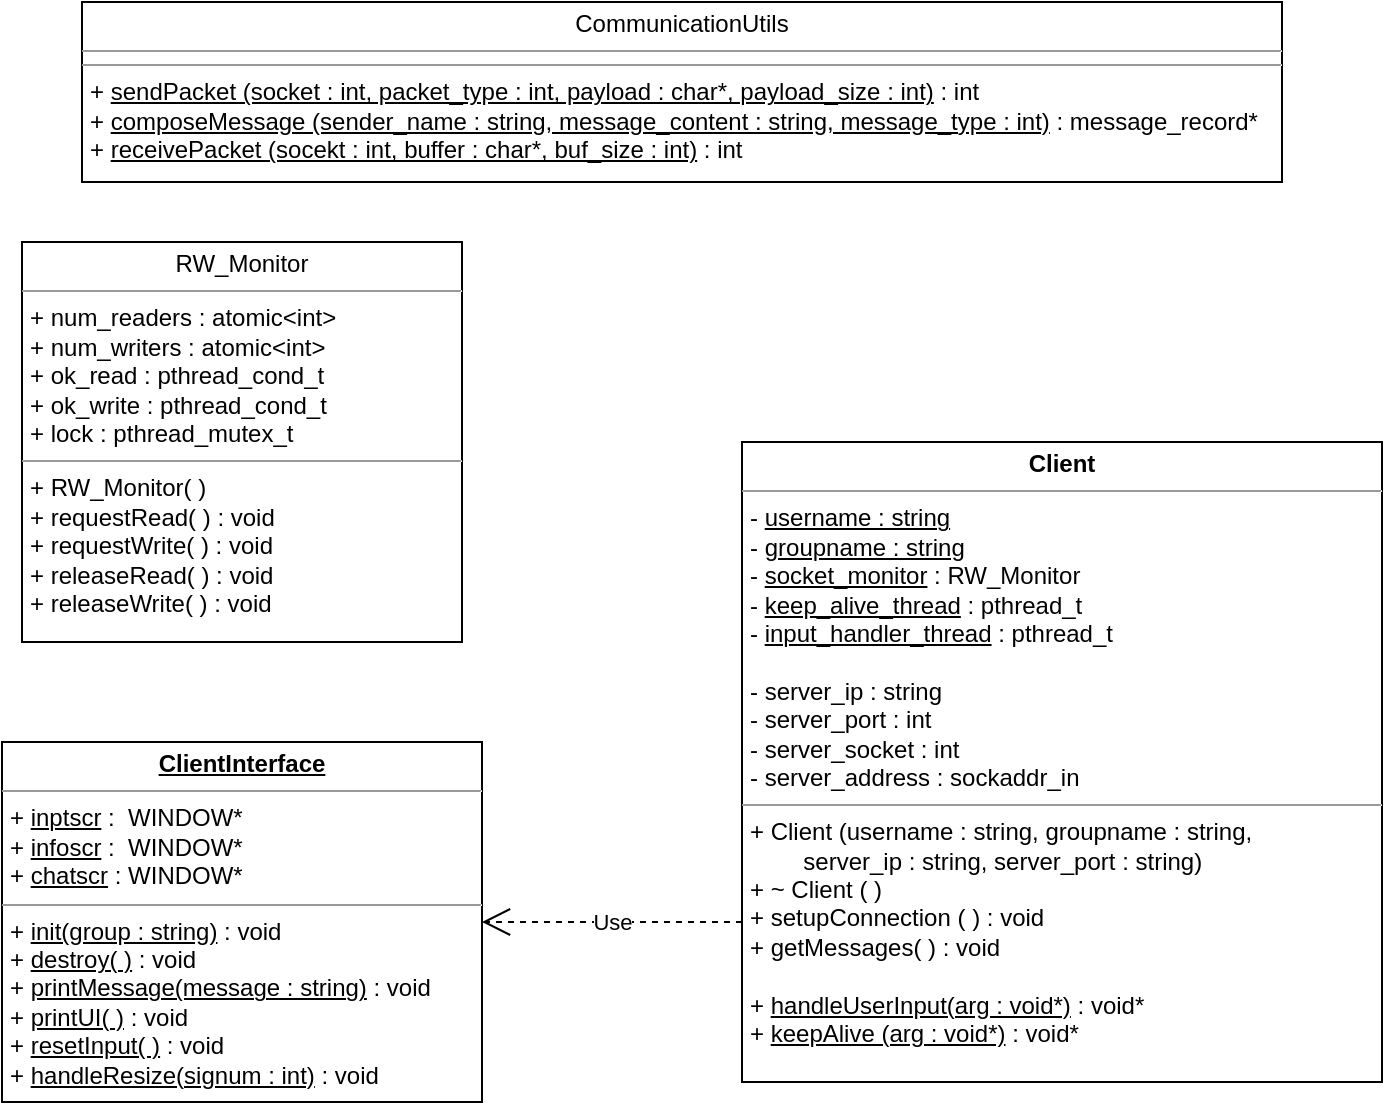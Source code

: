 <mxfile version="13.7.6"><diagram id="eH9LNO5lmYN_NjLmf3lF" name="Page-1"><mxGraphModel dx="1994" dy="663" grid="1" gridSize="10" guides="1" tooltips="1" connect="1" arrows="1" fold="1" page="1" pageScale="1" pageWidth="850" pageHeight="1100" math="0" shadow="0"><root><mxCell id="0"/><mxCell id="1" parent="0"/><mxCell id="gjvvgOWh7DIluTCd_3LN-15" value="&lt;p style=&quot;margin: 0px ; margin-top: 4px ; text-align: center&quot;&gt;RW_Monitor&lt;br&gt;&lt;/p&gt;&lt;hr size=&quot;1&quot;&gt;&lt;p style=&quot;margin: 0px ; margin-left: 4px&quot;&gt;+ num_readers : atomic&amp;lt;int&amp;gt;&lt;/p&gt;&lt;p style=&quot;margin: 0px ; margin-left: 4px&quot;&gt;+ num_writers : atomic&amp;lt;int&amp;gt;&lt;/p&gt;&lt;p style=&quot;margin: 0px ; margin-left: 4px&quot;&gt;+ ok_read : pthread_cond_t&lt;/p&gt;&lt;p style=&quot;margin: 0px ; margin-left: 4px&quot;&gt;+ ok_write : pthread_cond_t&lt;/p&gt;&lt;p style=&quot;margin: 0px ; margin-left: 4px&quot;&gt;+ lock : pthread_mutex_t&lt;br&gt;&lt;/p&gt;&lt;hr size=&quot;1&quot;&gt;&lt;p style=&quot;margin: 0px ; margin-left: 4px&quot;&gt;+ RW_Monitor( )&lt;/p&gt;&lt;p style=&quot;margin: 0px ; margin-left: 4px&quot;&gt;+ requestRead( ) : void&lt;br&gt;&lt;/p&gt;&lt;p style=&quot;margin: 0px ; margin-left: 4px&quot;&gt;+ requestWrite( ) : void&lt;br&gt;+ releaseRead( ) : void&lt;br&gt;&lt;/p&gt;&lt;p style=&quot;margin: 0px ; margin-left: 4px&quot;&gt;+ releaseWrite( ) : void&lt;br&gt;&lt;/p&gt;" style="verticalAlign=top;align=left;overflow=fill;fontSize=12;fontFamily=Helvetica;html=1;" vertex="1" parent="1"><mxGeometry x="-750" y="630" width="220" height="200" as="geometry"/></mxCell><mxCell id="gjvvgOWh7DIluTCd_3LN-19" value="&lt;p style=&quot;margin: 0px ; margin-top: 4px ; text-align: center&quot;&gt;CommunicationUtils&lt;/p&gt;&lt;hr size=&quot;1&quot;&gt;&lt;hr size=&quot;1&quot;&gt;&lt;p style=&quot;margin: 0px ; margin-left: 4px&quot;&gt;+ &lt;u&gt;sendPacket (socket : int, packet_type : int, payload : char*, payload_size : int)&lt;/u&gt; : int&lt;/p&gt;&lt;p style=&quot;margin: 0px ; margin-left: 4px&quot;&gt;+ &lt;u&gt;composeMessage (sender_name : string, message_content : string, message_type : int)&lt;/u&gt; : message_record*&lt;/p&gt;&lt;p style=&quot;margin: 0px ; margin-left: 4px&quot;&gt;+ &lt;u&gt;receivePacket (socekt : int, buffer : char*, buf_size : int)&lt;/u&gt; : int&lt;br&gt;&lt;/p&gt;&lt;p style=&quot;margin: 0px ; margin-left: 4px&quot;&gt;&lt;br&gt;&lt;/p&gt;" style="verticalAlign=top;align=left;overflow=fill;fontSize=12;fontFamily=Helvetica;html=1;" vertex="1" parent="1"><mxGeometry x="-720" y="510" width="600" height="90" as="geometry"/></mxCell><mxCell id="gjvvgOWh7DIluTCd_3LN-20" value="&lt;p style=&quot;margin: 0px ; margin-top: 4px ; text-align: center&quot;&gt;&lt;b&gt;Client&lt;/b&gt;&lt;/p&gt;&lt;hr size=&quot;1&quot;&gt;&lt;p style=&quot;margin: 0px ; margin-left: 4px&quot;&gt;- &lt;u&gt;username : string&lt;/u&gt;&lt;/p&gt;&lt;p style=&quot;margin: 0px ; margin-left: 4px&quot;&gt;- &lt;u&gt;groupname : string&lt;/u&gt;&lt;/p&gt;&lt;p style=&quot;margin: 0px ; margin-left: 4px&quot;&gt;- &lt;u&gt;socket_monitor&lt;/u&gt; : RW_Monitor&lt;br&gt;&lt;/p&gt;&lt;p style=&quot;margin: 0px ; margin-left: 4px&quot;&gt;- &lt;u&gt;keep_alive_thread&lt;/u&gt; : pthread_t&lt;/p&gt;&lt;p style=&quot;margin: 0px ; margin-left: 4px&quot;&gt;- &lt;u&gt;input_handler_thread&lt;/u&gt; : pthread_t&lt;br&gt;&lt;/p&gt;&lt;p style=&quot;margin: 0px ; margin-left: 4px&quot;&gt;&lt;br&gt;&lt;/p&gt;&lt;p style=&quot;margin: 0px ; margin-left: 4px&quot;&gt;- server_ip : string&lt;/p&gt;&lt;p style=&quot;margin: 0px ; margin-left: 4px&quot;&gt;- server_port : int&lt;/p&gt;&lt;p style=&quot;margin: 0px ; margin-left: 4px&quot;&gt;- server_socket : int&lt;/p&gt;&lt;p style=&quot;margin: 0px ; margin-left: 4px&quot;&gt;- server_address : sockaddr_in&lt;/p&gt;&lt;hr size=&quot;1&quot;&gt;&lt;p style=&quot;margin: 0px ; margin-left: 4px&quot;&gt;+ Client (username : string, groupname : string, &lt;br&gt;&lt;/p&gt;&lt;p style=&quot;margin: 0px ; margin-left: 4px&quot;&gt;&amp;nbsp;&amp;nbsp;&amp;nbsp;&amp;nbsp;&amp;nbsp;&amp;nbsp;&amp;nbsp; server_ip : string, server_port : string)&lt;/p&gt;&lt;p style=&quot;margin: 0px ; margin-left: 4px&quot;&gt;+ ~ Client ( )&lt;/p&gt;&lt;p style=&quot;margin: 0px ; margin-left: 4px&quot;&gt;+ setupConnection ( ) : void&lt;/p&gt;&lt;p style=&quot;margin: 0px ; margin-left: 4px&quot;&gt;+ getMessages( ) : void&lt;/p&gt;&lt;p style=&quot;margin: 0px ; margin-left: 4px&quot;&gt;&lt;br&gt;&lt;/p&gt;&lt;p style=&quot;margin: 0px ; margin-left: 4px&quot;&gt;+ &lt;u&gt;handleUserInput(arg : void*)&lt;/u&gt; : void*&lt;br&gt;&lt;/p&gt;&lt;p style=&quot;margin: 0px ; margin-left: 4px&quot;&gt;+ &lt;u&gt;keepAlive (arg : void*)&lt;/u&gt; : void*&lt;br&gt;&lt;/p&gt;" style="verticalAlign=top;align=left;overflow=fill;fontSize=12;fontFamily=Helvetica;html=1;" vertex="1" parent="1"><mxGeometry x="-390" y="730" width="320" height="320" as="geometry"/></mxCell><mxCell id="gjvvgOWh7DIluTCd_3LN-26" value="&lt;p style=&quot;margin: 0px ; margin-top: 4px ; text-align: center&quot;&gt;&lt;u&gt;&lt;b&gt;ClientInterface&lt;/b&gt;&lt;/u&gt;&lt;/p&gt;&lt;hr size=&quot;1&quot;&gt;&lt;p style=&quot;margin: 0px ; margin-left: 4px&quot;&gt;+ &lt;u&gt;inptscr&lt;/u&gt; :&amp;nbsp; WINDOW*&lt;/p&gt;&lt;p style=&quot;margin: 0px ; margin-left: 4px&quot;&gt;+ &lt;u&gt;infoscr&lt;/u&gt; :&amp;nbsp; WINDOW*&lt;/p&gt;&lt;p style=&quot;margin: 0px ; margin-left: 4px&quot;&gt;+ &lt;u&gt;chatscr&lt;/u&gt; : WINDOW*&lt;br&gt;&lt;/p&gt;&lt;hr size=&quot;1&quot;&gt;&lt;p style=&quot;margin: 0px ; margin-left: 4px&quot;&gt;+ &lt;u&gt;init(group : string)&lt;/u&gt; : void&lt;/p&gt;&lt;p style=&quot;margin: 0px ; margin-left: 4px&quot;&gt;+ &lt;u&gt;destroy( )&lt;/u&gt; : void&lt;/p&gt;&lt;p style=&quot;margin: 0px ; margin-left: 4px&quot;&gt;+ &lt;u&gt;printMessage(message : string)&lt;/u&gt; : void&lt;/p&gt;&lt;p style=&quot;margin: 0px ; margin-left: 4px&quot;&gt;+ &lt;u&gt;printUI( )&lt;/u&gt; : void&lt;/p&gt;&lt;p style=&quot;margin: 0px ; margin-left: 4px&quot;&gt;+ &lt;u&gt;resetInput( )&lt;/u&gt; : void&lt;/p&gt;&lt;p style=&quot;margin: 0px ; margin-left: 4px&quot;&gt;+ &lt;u&gt;handleResize(signum : int)&lt;/u&gt; : void&lt;br&gt;&lt;/p&gt;" style="verticalAlign=top;align=left;overflow=fill;fontSize=12;fontFamily=Helvetica;html=1;" vertex="1" parent="1"><mxGeometry x="-760" y="880" width="240" height="180" as="geometry"/></mxCell><mxCell id="gjvvgOWh7DIluTCd_3LN-27" value="Use" style="endArrow=open;endSize=12;dashed=1;html=1;exitX=0;exitY=0.75;exitDx=0;exitDy=0;entryX=1;entryY=0.5;entryDx=0;entryDy=0;" edge="1" parent="1" source="gjvvgOWh7DIluTCd_3LN-20" target="gjvvgOWh7DIluTCd_3LN-26"><mxGeometry width="160" relative="1" as="geometry"><mxPoint x="-560" y="920" as="sourcePoint"/><mxPoint x="-400" y="920" as="targetPoint"/></mxGeometry></mxCell></root></mxGraphModel></diagram></mxfile>
